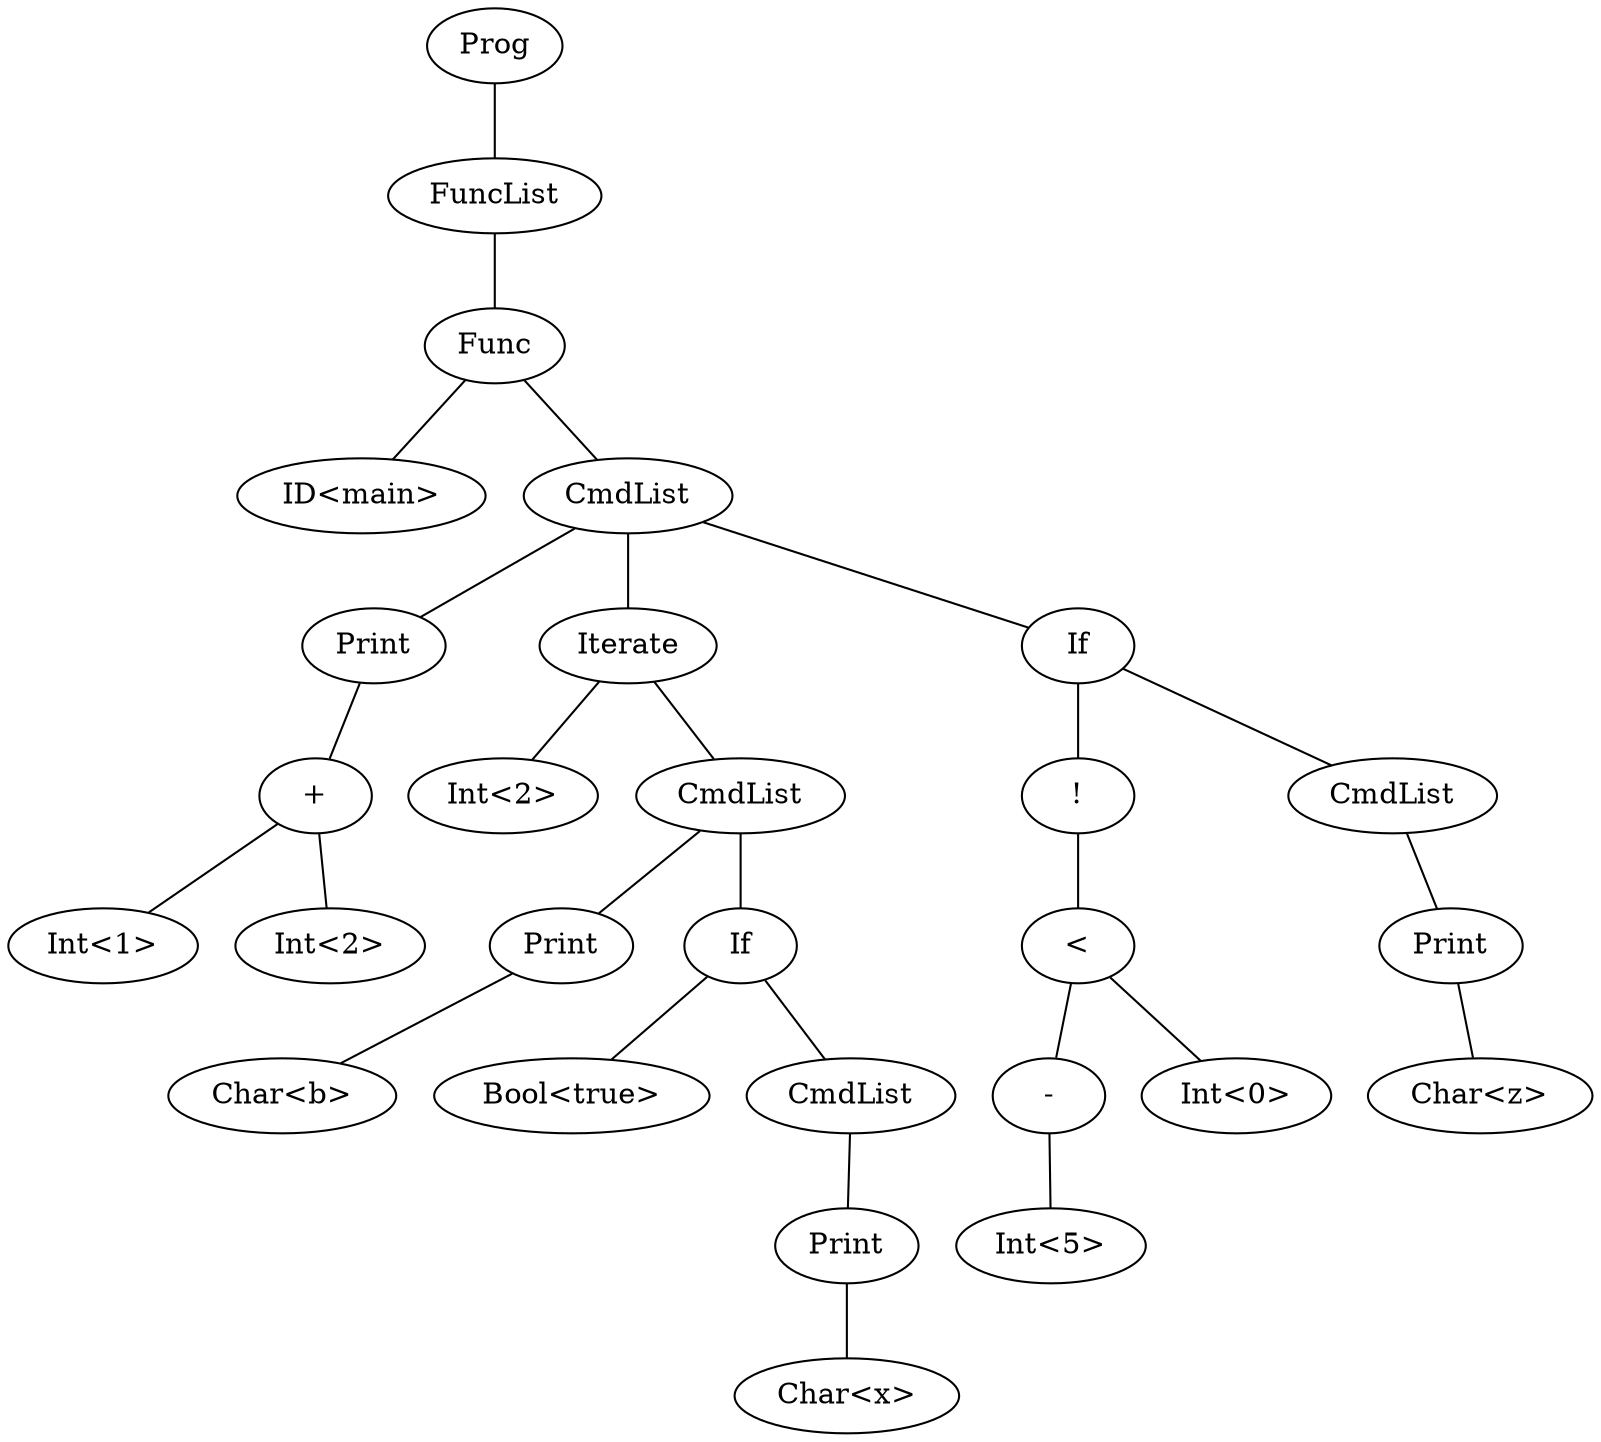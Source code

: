 graph program {
27 [label=Prog]
27--26
26 [label=FuncList]
26--25
25 [label="Func"]
25--24
24 [label="ID<main>"]
25--4
4 [label=CmdList]
4--3
3 [label="Print"]
3--2
2 [label= "+"]
2--0
0 [label="Int<1>"]
2--1
1 [label="Int<2>"]
4--14
14 [label= "Iterate"]
14--5
5 [label="Int<2>"]
14--8
8 [label=CmdList]
8--7
7 [label="Print"]
7--6
6 [label="Char<b>"]
8--13
13 [label= "If"]
13--9
9 [label="Bool<true>"]
13--12
12 [label=CmdList]
12--11
11 [label="Print"]
11--10
10 [label="Char<x>"]
4--23
23 [label= "If"]
23--19
19 [label= "!"]
19--18
18 [label= "<"]
18--16
16 [label= "-"]
16--15
15 [label="Int<5>"]
18--17
17 [label="Int<0>"]
23--22
22 [label=CmdList]
22--21
21 [label="Print"]
21--20
20 [label="Char<z>"]
}
